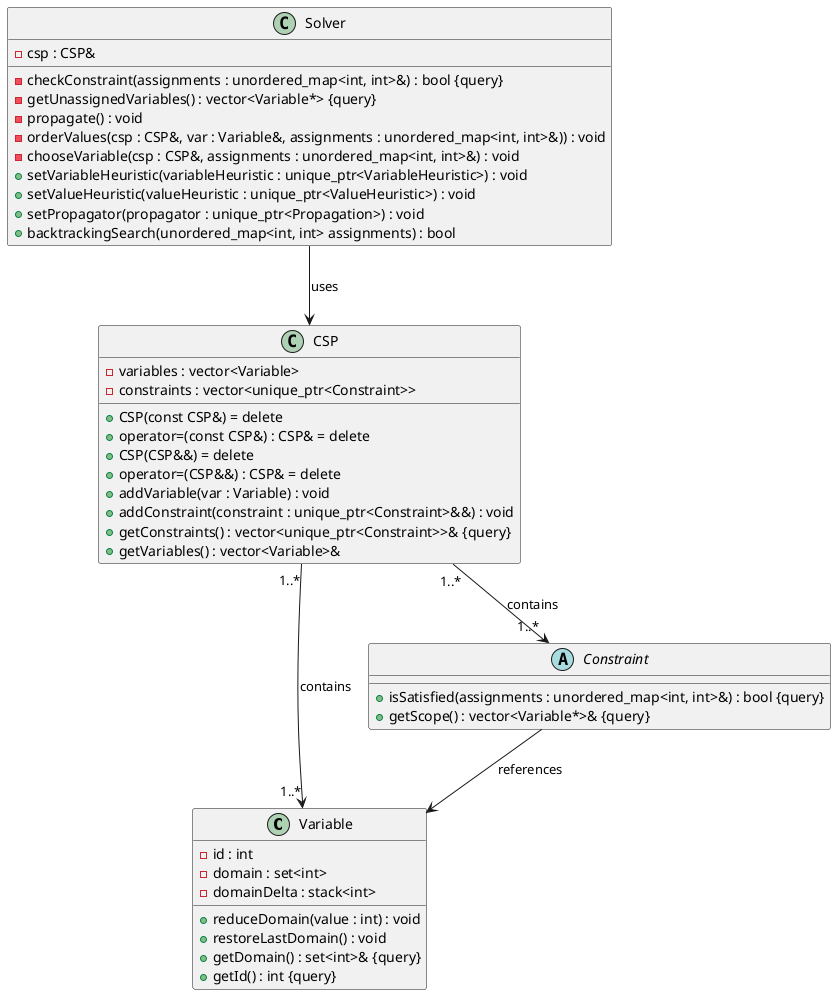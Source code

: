 @startuml

class Variable {
    - id : int
    - domain : set<int>
    - domainDelta : stack<int>
    + reduceDomain(value : int) : void
    + restoreLastDomain() : void
    + getDomain() : set<int>& {query}
    + getId() : int {query}
}

abstract class Constraint {
    + isSatisfied(assignments : unordered_map<int, int>&) : bool {query}
    + getScope() : vector<Variable*>& {query}
}

class CSP {
    - variables : vector<Variable>
    - constraints : vector<unique_ptr<Constraint>>
    + CSP(const CSP&) = delete
    + operator=(const CSP&) : CSP& = delete
    + CSP(CSP&&) = delete
    + operator=(CSP&&) : CSP& = delete
    + addVariable(var : Variable) : void
    + addConstraint(constraint : unique_ptr<Constraint>&&) : void
    + getConstraints() : vector<unique_ptr<Constraint>>& {query}
    + getVariables() : vector<Variable>&
}

class Solver {
    - csp : CSP&
    - checkConstraint(assignments : unordered_map<int, int>&) : bool {query}
    - getUnassignedVariables() : vector<Variable*> {query}
    - propagate() : void
    - orderValues(csp : CSP&, var : Variable&, assignments : unordered_map<int, int>&)) : void
    - chooseVariable(csp : CSP&, assignments : unordered_map<int, int>&) : void
    + setVariableHeuristic(variableHeuristic : unique_ptr<VariableHeuristic>) : void
    + setValueHeuristic(valueHeuristic : unique_ptr<ValueHeuristic>) : void
    + setPropagator(propagator : unique_ptr<Propagation>) : void
    + backtrackingSearch(unordered_map<int, int> assignments) : bool
}

CSP "1..*" --> "1..*" Variable : contains
CSP "1..*" --> "1..*" Constraint : contains
Solver --> CSP : uses
Constraint --> Variable : references

@enduml
